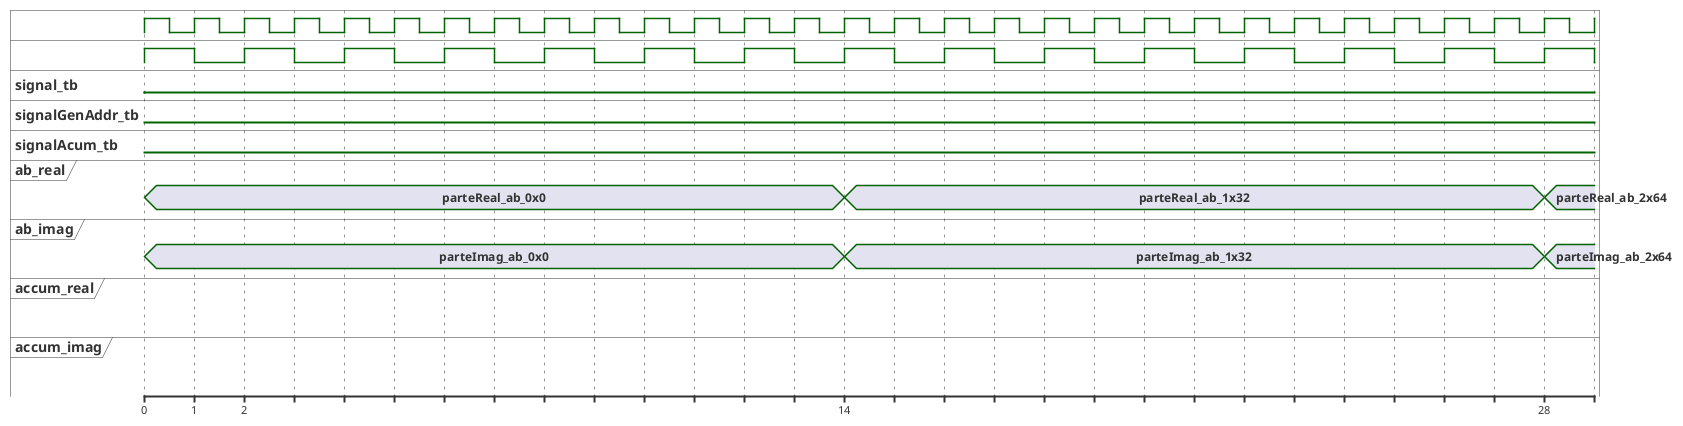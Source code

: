 @startuml signalOperations
clock clk with period 1
clock clkslow with period 2

binary "signal_tb" as sg
binary "signalGenAddr_tb" as sgad
binary "signalAcum_tb" as sgac

concise "ab_real" as abr
concise "ab_imag" as abi

concise "accum_real" as accumR
concise "accum_imag" as accmI


@sg
0 is los


@abr
0 is parteReal_ab_0x0
+14 is parteReal_ab_1x32
+14 is parteReal_ab_2x64

@abi
0 is parteImag_ab_0x0
+14 is parteImag_ab_1x32
+14 is parteImag_ab_2x64

@enduml